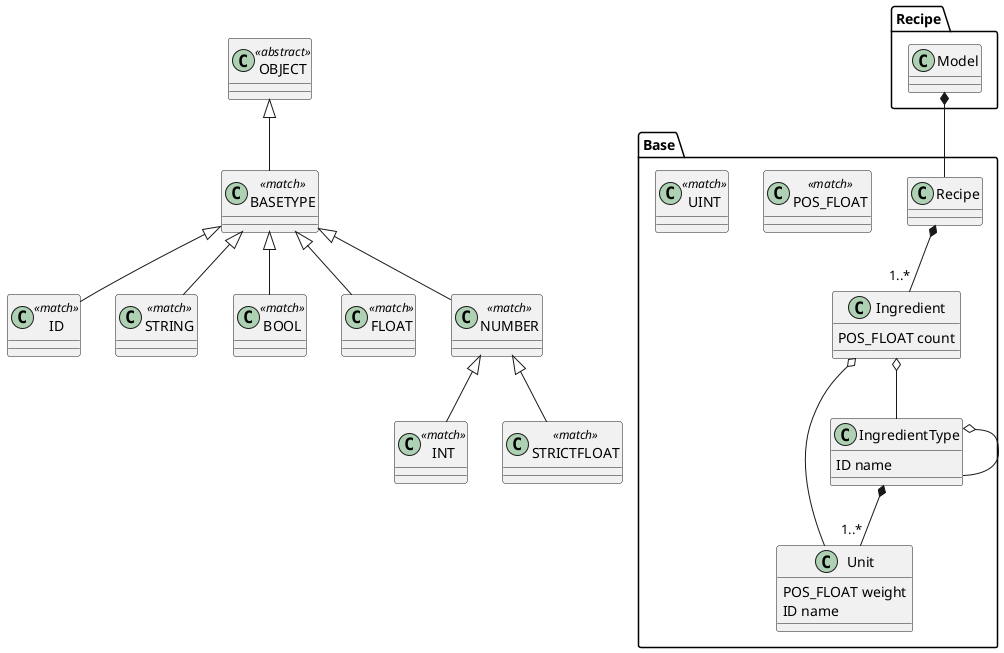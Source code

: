 @startuml
            set namespaceSeparator .
        Recipe.Model *-- Base.Recipe
class Recipe.Model  {
}


class ID <<match>> {
}


class STRING <<match>> {
}


class BOOL <<match>> {
}


class INT <<match>> {
}


class FLOAT <<match>> {
}


class STRICTFLOAT <<match>> {
}


class NUMBER <<match>> {
}

NUMBER <|-- STRICTFLOAT
NUMBER <|-- INT

class BASETYPE <<match>> {
}

BASETYPE <|-- NUMBER
BASETYPE <|-- FLOAT
BASETYPE <|-- BOOL
BASETYPE <|-- ID
BASETYPE <|-- STRING

class OBJECT <<abstract>> {
}

OBJECT <|-- BASETYPE

Base.Recipe *-- "1..*" Base.Ingredient
class Base.Recipe  {
}


Base.Ingredient o-- Base.Unit
Base.Ingredient o-- Base.IngredientType
class Base.Ingredient  {
POS_FLOAT count
}


Base.IngredientType o-- Base.IngredientType
Base.IngredientType *-- "1..*" Base.Unit
class Base.IngredientType  {
ID name
}


class Base.Unit  {
POS_FLOAT weight
ID name
}


class Base.POS_FLOAT <<match>> {
}


class Base.UINT <<match>> {
}


@enduml
